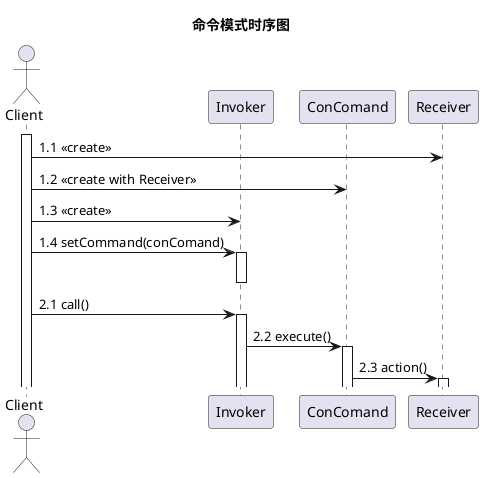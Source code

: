 @startuml
title 命令模式时序图

actor Client
participant Invoker
participant ConComand
participant Receiver

activate Client
Client -> Receiver: 1.1 <<create>>
Client -> ConComand: 1.2 <<create with Receiver>>
Client -> Invoker: 1.3 <<create>>
Client -> Invoker: 1.4 setCommand(conComand)
activate Invoker
deactivate Invoker
Client -> Invoker: 2.1 call()
activate Invoker
Invoker -> ConComand: 2.2 execute()
activate ConComand
ConComand -> Receiver: 2.3 action()
activate Receiver
@enduml